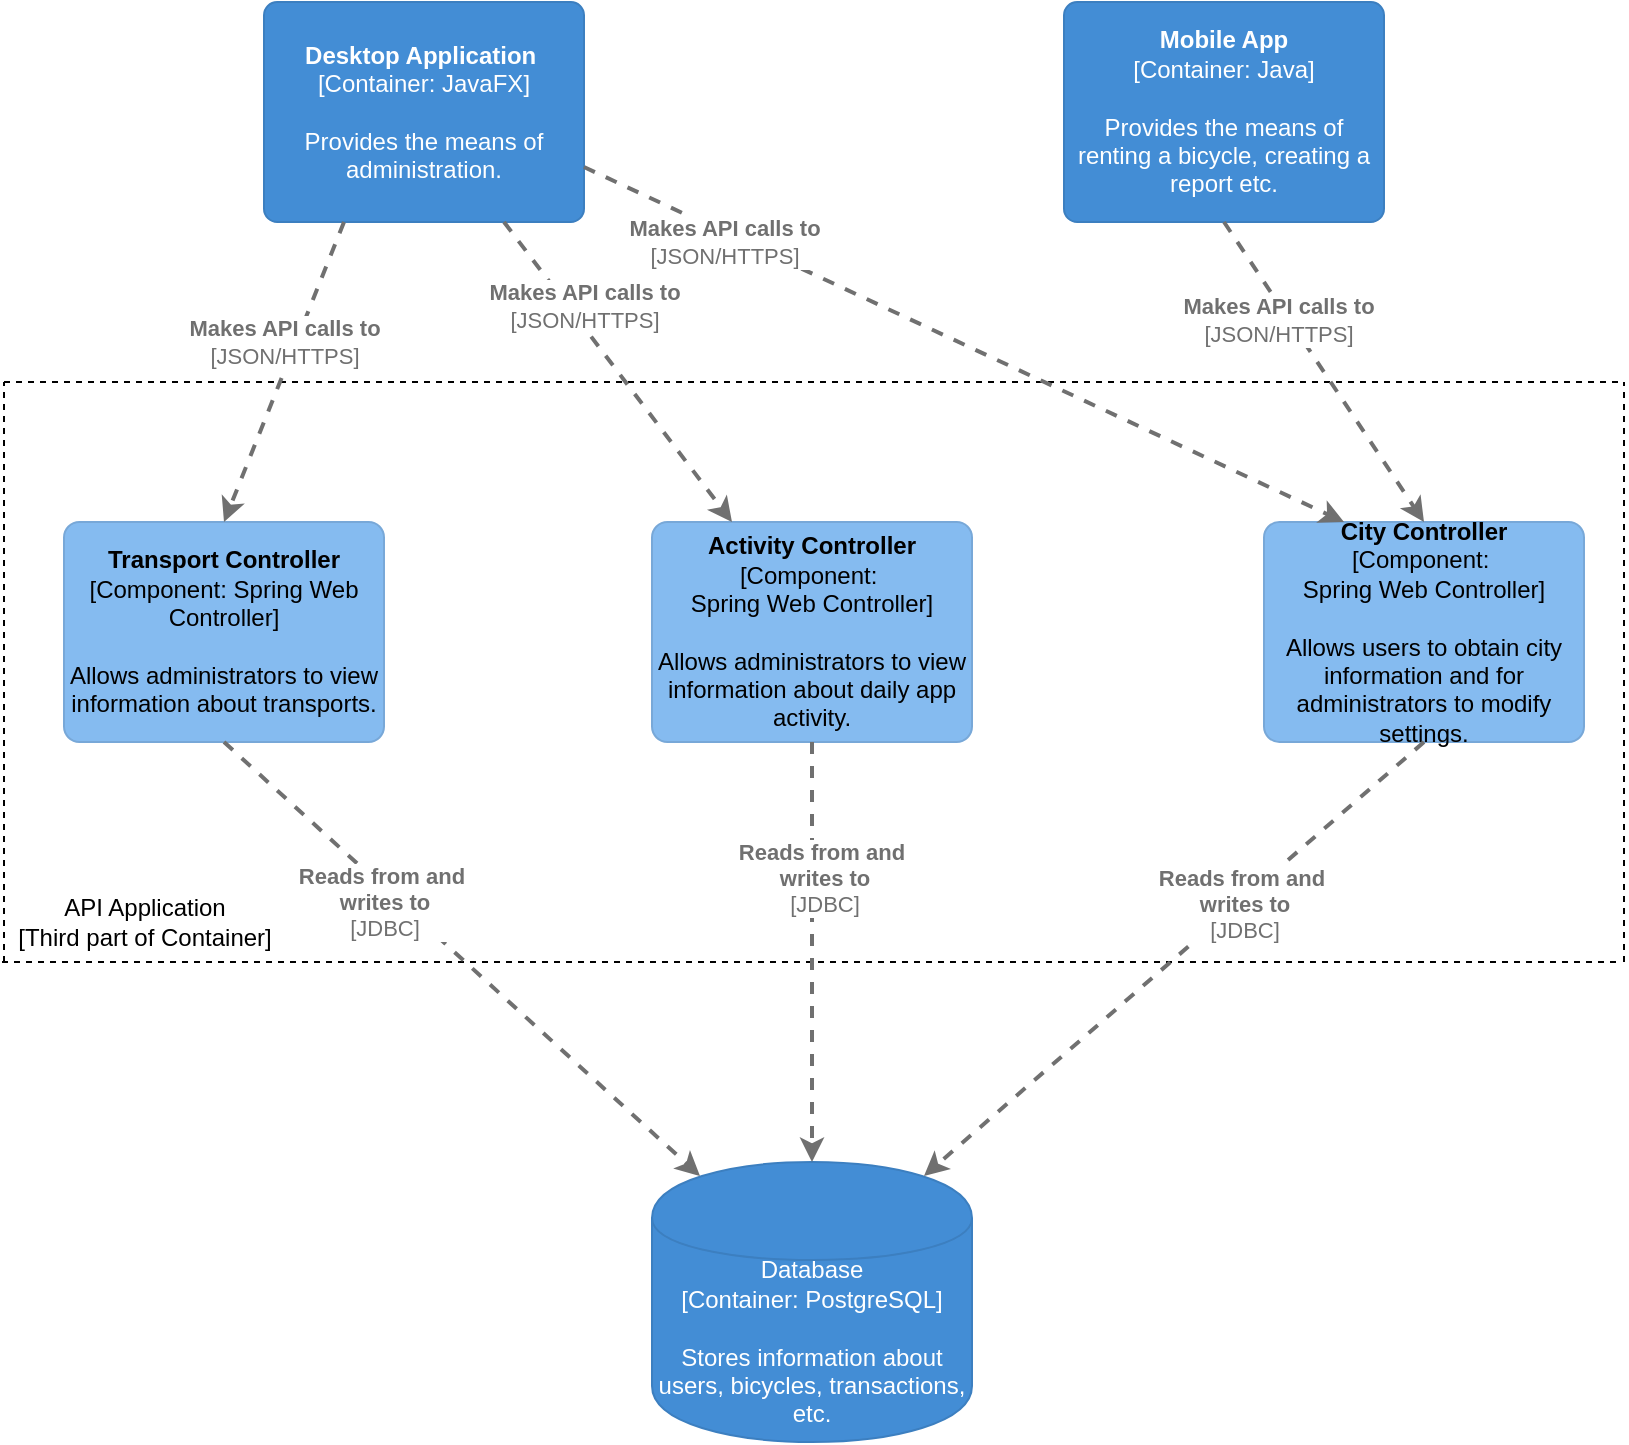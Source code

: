 <mxfile version="12.9.11" type="device"><diagram id="ofP9AIUuG6G_YQULED7S" name="Page-1"><mxGraphModel dx="1102" dy="614" grid="1" gridSize="10" guides="1" tooltips="1" connect="1" arrows="1" fold="1" page="1" pageScale="1" pageWidth="827" pageHeight="1169" math="0" shadow="0"><root><mxCell id="0"/><mxCell id="1" parent="0"/><object label="&lt;span&gt;&lt;b&gt;Desktop Application&amp;nbsp;&lt;br&gt;&lt;/b&gt;[Container:&amp;nbsp;&lt;/span&gt;&lt;span&gt;JavaFX&lt;/span&gt;&lt;span&gt;]&lt;/span&gt;&lt;br&gt;&lt;div&gt;&lt;br&gt;&lt;/div&gt;&lt;div&gt;Provides the means of administration.&lt;/div&gt;" placeholders="1" c4Name="name" c4Type="Container" c4Technology="technology" c4Description="Description" id="tbCrzwAgM5S4p_gZGAVh-1"><mxCell style="rounded=1;whiteSpace=wrap;html=1;labelBackgroundColor=none;fillColor=#438dd5;fontColor=#ffffff;align=center;arcSize=6;strokeColor=#3c7fc0;" parent="1" vertex="1"><mxGeometry x="140" y="110" width="160" height="110" as="geometry"/><C4Container as="c4"/></mxCell></object><object label="&lt;b&gt;Mobile App&lt;/b&gt;&lt;br&gt;&lt;div&gt;[Container: Java&lt;span&gt;]&lt;/span&gt;&lt;/div&gt;&lt;div&gt;&lt;br&gt;&lt;/div&gt;&lt;div&gt;Provides the means of renting a bicycle, creating a report etc.&lt;/div&gt;" placeholders="1" c4Name="name" c4Type="Container" c4Technology="technology" c4Description="Description" id="tbCrzwAgM5S4p_gZGAVh-2"><mxCell style="rounded=1;whiteSpace=wrap;html=1;labelBackgroundColor=none;fillColor=#438dd5;fontColor=#ffffff;align=center;arcSize=6;strokeColor=#3c7fc0;" parent="1" vertex="1"><mxGeometry x="540" y="110" width="160" height="110" as="geometry"/><C4Container as="c4"/></mxCell></object><object label="&lt;b&gt;Transport Controller&lt;/b&gt;&lt;br&gt;&lt;div&gt;[Component: Spring Web Controller&lt;span&gt;]&lt;/span&gt;&lt;/div&gt;&lt;div&gt;&lt;br&gt;&lt;/div&gt;&lt;div&gt;Allows administrators to view information about transports.&lt;/div&gt;" placeholders="1" c4Name="name" c4Type="Component" c4Technology="technology" c4Description="Description" id="tbCrzwAgM5S4p_gZGAVh-3"><mxCell style="rounded=1;whiteSpace=wrap;html=1;labelBackgroundColor=none;fillColor=#85bbf0;fontColor=#000000;align=center;arcSize=7;strokeColor=#78a8d8;" parent="1" vertex="1"><mxGeometry x="40" y="370" width="160" height="110" as="geometry"/><C4Component as="c4"/></mxCell></object><object label="&lt;b&gt;Activity Controller&lt;/b&gt;&lt;br&gt;&lt;div&gt;[Component:&amp;nbsp;&lt;/div&gt;Spring Web Controller&lt;span&gt;]&lt;/span&gt;&lt;br&gt;&lt;div&gt;&lt;br&gt;&lt;/div&gt;&lt;div&gt;Allows administrators to view information about daily app activity.&lt;/div&gt;" placeholders="1" c4Name="name" c4Type="Component" c4Technology="technology" c4Description="Description" id="tbCrzwAgM5S4p_gZGAVh-5"><mxCell style="rounded=1;whiteSpace=wrap;html=1;labelBackgroundColor=none;fillColor=#85bbf0;fontColor=#000000;align=center;arcSize=7;strokeColor=#78a8d8;" parent="1" vertex="1"><mxGeometry x="334" y="370" width="160" height="110" as="geometry"/><C4Component as="c4"/></mxCell></object><object label="&lt;b&gt;City Controller&lt;/b&gt;&lt;br&gt;&lt;div&gt;[Component:&amp;nbsp;&lt;/div&gt;Spring Web Controller&lt;span&gt;]&lt;/span&gt;&lt;br&gt;&lt;div&gt;&lt;br&gt;&lt;/div&gt;&lt;div&gt;Allows users to obtain city information and for administrators to modify settings.&lt;/div&gt;" placeholders="1" c4Name="name" c4Type="Component" c4Technology="technology" c4Description="Description" id="tbCrzwAgM5S4p_gZGAVh-6"><mxCell style="rounded=1;whiteSpace=wrap;html=1;labelBackgroundColor=none;fillColor=#85bbf0;fontColor=#000000;align=center;arcSize=7;strokeColor=#78a8d8;" parent="1" vertex="1"><mxGeometry x="640" y="370" width="160" height="110" as="geometry"/><C4Component as="c4"/></mxCell></object><object label="&lt;span&gt;Database&lt;/span&gt;&lt;div&gt;[Container: PostgreSQL]&lt;/div&gt;&lt;div&gt;&lt;br&gt;&lt;/div&gt;&lt;div&gt;Stores information about users, bicycles, transactions, etc.&lt;/div&gt;" placeholders="1" c4Type="Database" c4Technology="technology" c4Description="Description" id="tbCrzwAgM5S4p_gZGAVh-7"><mxCell style="shape=cylinder;whiteSpace=wrap;html=1;boundedLbl=1;rounded=0;labelBackgroundColor=none;fillColor=#438dd5;fontSize=12;fontColor=#ffffff;align=center;strokeColor=#3c7fc0;" parent="1" vertex="1"><mxGeometry x="334" y="690" width="160" height="140" as="geometry"/><C4Database as="c4"/></mxCell></object><mxCell id="tbCrzwAgM5S4p_gZGAVh-12" value="" style="endArrow=none;dashed=1;html=1;" parent="1" edge="1"><mxGeometry width="50" height="50" relative="1" as="geometry"><mxPoint x="10" y="590" as="sourcePoint"/><mxPoint x="10" y="300" as="targetPoint"/></mxGeometry></mxCell><mxCell id="tbCrzwAgM5S4p_gZGAVh-13" value="" style="endArrow=none;dashed=1;html=1;" parent="1" edge="1"><mxGeometry width="50" height="50" relative="1" as="geometry"><mxPoint x="820" y="590" as="sourcePoint"/><mxPoint x="820" y="300" as="targetPoint"/></mxGeometry></mxCell><mxCell id="tbCrzwAgM5S4p_gZGAVh-14" value="" style="endArrow=none;dashed=1;html=1;" parent="1" edge="1"><mxGeometry width="50" height="50" relative="1" as="geometry"><mxPoint x="10" y="300" as="sourcePoint"/><mxPoint x="820" y="300" as="targetPoint"/></mxGeometry></mxCell><mxCell id="tbCrzwAgM5S4p_gZGAVh-15" value="" style="endArrow=none;dashed=1;html=1;" parent="1" edge="1"><mxGeometry width="50" height="50" relative="1" as="geometry"><mxPoint x="9" y="590" as="sourcePoint"/><mxPoint x="819" y="590" as="targetPoint"/></mxGeometry></mxCell><object label="&lt;div style=&quot;text-align: left&quot;&gt;&lt;div style=&quot;text-align: center&quot;&gt;&lt;b&gt;Makes API calls to&lt;/b&gt;&lt;/div&gt;&lt;div style=&quot;text-align: center&quot;&gt;[JSON/HTTPS]&lt;/div&gt;&lt;/div&gt;" c4Type="Relationship" c4Description="Description" c4Technology="technology" id="tbCrzwAgM5S4p_gZGAVh-16"><mxCell style="edgeStyle=none;rounded=0;html=1;entryX=0.5;entryY=0;jettySize=auto;orthogonalLoop=1;strokeColor=#707070;strokeWidth=2;fontColor=#707070;jumpStyle=none;dashed=1;exitX=0.25;exitY=1;exitDx=0;exitDy=0;entryDx=0;entryDy=0;" parent="1" source="tbCrzwAgM5S4p_gZGAVh-1" target="tbCrzwAgM5S4p_gZGAVh-3" edge="1"><mxGeometry x="-0.172" y="-6" width="160" relative="1" as="geometry"><mxPoint x="-20" y="240" as="sourcePoint"/><mxPoint x="140" y="240" as="targetPoint"/><mxPoint as="offset"/></mxGeometry><C4Relationship as="c4"/></mxCell></object><object label="&lt;div style=&quot;text-align: left&quot;&gt;&lt;div style=&quot;text-align: center&quot;&gt;&lt;b&gt;Makes API calls to&lt;/b&gt;&lt;/div&gt;&lt;div style=&quot;text-align: center&quot;&gt;[JSON/HTTPS]&lt;/div&gt;&lt;/div&gt;" c4Type="Relationship" c4Description="Description" c4Technology="technology" id="tbCrzwAgM5S4p_gZGAVh-18"><mxCell style="edgeStyle=none;rounded=0;html=1;entryX=0.25;entryY=0;jettySize=auto;orthogonalLoop=1;strokeColor=#707070;strokeWidth=2;fontColor=#707070;jumpStyle=none;dashed=1;exitX=0.75;exitY=1;exitDx=0;exitDy=0;entryDx=0;entryDy=0;" parent="1" source="tbCrzwAgM5S4p_gZGAVh-1" target="tbCrzwAgM5S4p_gZGAVh-5" edge="1"><mxGeometry x="-0.396" y="6" width="160" relative="1" as="geometry"><mxPoint x="480" y="190" as="sourcePoint"/><mxPoint x="380" y="310" as="targetPoint"/><mxPoint x="1" as="offset"/></mxGeometry><C4Relationship as="c4"/></mxCell></object><object label="&lt;div style=&quot;text-align: left&quot;&gt;&lt;div style=&quot;text-align: center&quot;&gt;&lt;b&gt;Makes API calls to&lt;/b&gt;&lt;/div&gt;&lt;div style=&quot;text-align: center&quot;&gt;[JSON/HTTPS]&lt;/div&gt;&lt;/div&gt;" c4Type="Relationship" c4Description="Description" c4Technology="technology" id="tbCrzwAgM5S4p_gZGAVh-19"><mxCell style="edgeStyle=none;rounded=0;html=1;entryX=0.25;entryY=0;jettySize=auto;orthogonalLoop=1;strokeColor=#707070;strokeWidth=2;fontColor=#707070;jumpStyle=none;dashed=1;exitX=1;exitY=0.75;exitDx=0;exitDy=0;entryDx=0;entryDy=0;" parent="1" source="tbCrzwAgM5S4p_gZGAVh-1" target="tbCrzwAgM5S4p_gZGAVh-6" edge="1"><mxGeometry x="-0.622" y="-4" width="160" relative="1" as="geometry"><mxPoint x="430" y="190" as="sourcePoint"/><mxPoint x="330" y="310" as="targetPoint"/><mxPoint as="offset"/></mxGeometry><C4Relationship as="c4"/></mxCell></object><object label="&lt;div style=&quot;text-align: left&quot;&gt;&lt;div style=&quot;text-align: center&quot;&gt;&lt;b&gt;Makes API calls to&lt;/b&gt;&lt;/div&gt;&lt;div style=&quot;text-align: center&quot;&gt;[JSON/HTTPS]&lt;/div&gt;&lt;/div&gt;" c4Type="Relationship" c4Description="Description" c4Technology="technology" id="tbCrzwAgM5S4p_gZGAVh-23"><mxCell style="edgeStyle=none;rounded=0;html=1;entryX=0.5;entryY=0;jettySize=auto;orthogonalLoop=1;strokeColor=#707070;strokeWidth=2;fontColor=#707070;jumpStyle=none;dashed=1;exitX=0.5;exitY=1;exitDx=0;exitDy=0;entryDx=0;entryDy=0;" parent="1" source="tbCrzwAgM5S4p_gZGAVh-2" target="tbCrzwAgM5S4p_gZGAVh-6" edge="1"><mxGeometry x="-0.378" y="-5" width="160" relative="1" as="geometry"><mxPoint x="780" y="230" as="sourcePoint"/><mxPoint x="680" y="350" as="targetPoint"/><mxPoint as="offset"/></mxGeometry><C4Relationship as="c4"/></mxCell></object><object label="&lt;div style=&quot;text-align: left&quot;&gt;&lt;div style=&quot;text-align: center&quot;&gt;&lt;b&gt;Reads from&amp;nbsp;&lt;/b&gt;&lt;b&gt;and&amp;nbsp;&lt;/b&gt;&lt;/div&gt;&lt;div style=&quot;text-align: center&quot;&gt;&lt;b&gt;writes to&lt;/b&gt;&lt;/div&gt;&lt;div style=&quot;text-align: center&quot;&gt;[JDBC]&lt;/div&gt;&lt;/div&gt;" c4Type="Relationship" c4Description="Description" c4Technology="technology" id="tbCrzwAgM5S4p_gZGAVh-28"><mxCell style="rounded=0;html=1;entryX=0.15;entryY=0.05;jettySize=auto;orthogonalLoop=1;strokeColor=#707070;strokeWidth=2;fontColor=#707070;jumpStyle=none;dashed=1;exitX=0.5;exitY=1;exitDx=0;exitDy=0;entryDx=0;entryDy=0;entryPerimeter=0;" parent="1" source="tbCrzwAgM5S4p_gZGAVh-3" target="tbCrzwAgM5S4p_gZGAVh-7" edge="1"><mxGeometry x="-0.298" y="-5" width="160" relative="1" as="geometry"><mxPoint x="40" y="720" as="sourcePoint"/><mxPoint x="200" y="720" as="targetPoint"/><mxPoint as="offset"/></mxGeometry><C4Relationship as="c4"/></mxCell></object><object label="&lt;div style=&quot;text-align: left&quot;&gt;&lt;div style=&quot;text-align: center&quot;&gt;&lt;b&gt;Reads from&amp;nbsp;&lt;/b&gt;&lt;b&gt;and&amp;nbsp;&lt;/b&gt;&lt;/div&gt;&lt;div style=&quot;text-align: center&quot;&gt;&lt;b&gt;writes to&lt;/b&gt;&lt;/div&gt;&lt;div style=&quot;text-align: center&quot;&gt;[JDBC]&lt;/div&gt;&lt;/div&gt;" c4Type="Relationship" c4Description="Description" c4Technology="technology" id="tbCrzwAgM5S4p_gZGAVh-32"><mxCell style="rounded=0;html=1;jettySize=auto;orthogonalLoop=1;strokeColor=#707070;strokeWidth=2;fontColor=#707070;jumpStyle=none;dashed=1;exitX=0.5;exitY=1;exitDx=0;exitDy=0;" parent="1" source="tbCrzwAgM5S4p_gZGAVh-5" target="tbCrzwAgM5S4p_gZGAVh-7" edge="1"><mxGeometry x="-0.354" y="6" width="160" relative="1" as="geometry"><mxPoint x="634" y="470" as="sourcePoint"/><mxPoint x="470" y="640" as="targetPoint"/><mxPoint as="offset"/></mxGeometry><C4Relationship as="c4"/></mxCell></object><object label="&lt;div style=&quot;text-align: left&quot;&gt;&lt;div style=&quot;text-align: center&quot;&gt;&lt;b&gt;Reads from&amp;nbsp;&lt;/b&gt;&lt;b&gt;and&amp;nbsp;&lt;/b&gt;&lt;/div&gt;&lt;div style=&quot;text-align: center&quot;&gt;&lt;b&gt;writes to&lt;/b&gt;&lt;/div&gt;&lt;div style=&quot;text-align: center&quot;&gt;[JDBC]&lt;/div&gt;&lt;/div&gt;" c4Type="Relationship" c4Description="Description" c4Technology="technology" id="tbCrzwAgM5S4p_gZGAVh-33"><mxCell style="rounded=0;html=1;entryX=0.85;entryY=0.05;jettySize=auto;orthogonalLoop=1;strokeColor=#707070;strokeWidth=2;fontColor=#707070;jumpStyle=none;dashed=1;entryDx=0;entryDy=0;exitX=0.5;exitY=1;exitDx=0;exitDy=0;entryPerimeter=0;" parent="1" source="tbCrzwAgM5S4p_gZGAVh-6" target="tbCrzwAgM5S4p_gZGAVh-7" edge="1"><mxGeometry x="-0.273" y="1" width="160" relative="1" as="geometry"><mxPoint x="720" y="450" as="sourcePoint"/><mxPoint x="660" y="770" as="targetPoint"/><mxPoint y="1" as="offset"/></mxGeometry><C4Relationship as="c4"/></mxCell></object><mxCell id="tbCrzwAgM5S4p_gZGAVh-34" value="API Application&lt;br&gt;[Third part of Container]" style="text;html=1;align=center;verticalAlign=middle;resizable=0;points=[];autosize=1;" parent="1" vertex="1"><mxGeometry x="10" y="555" width="140" height="30" as="geometry"/></mxCell></root></mxGraphModel></diagram></mxfile>